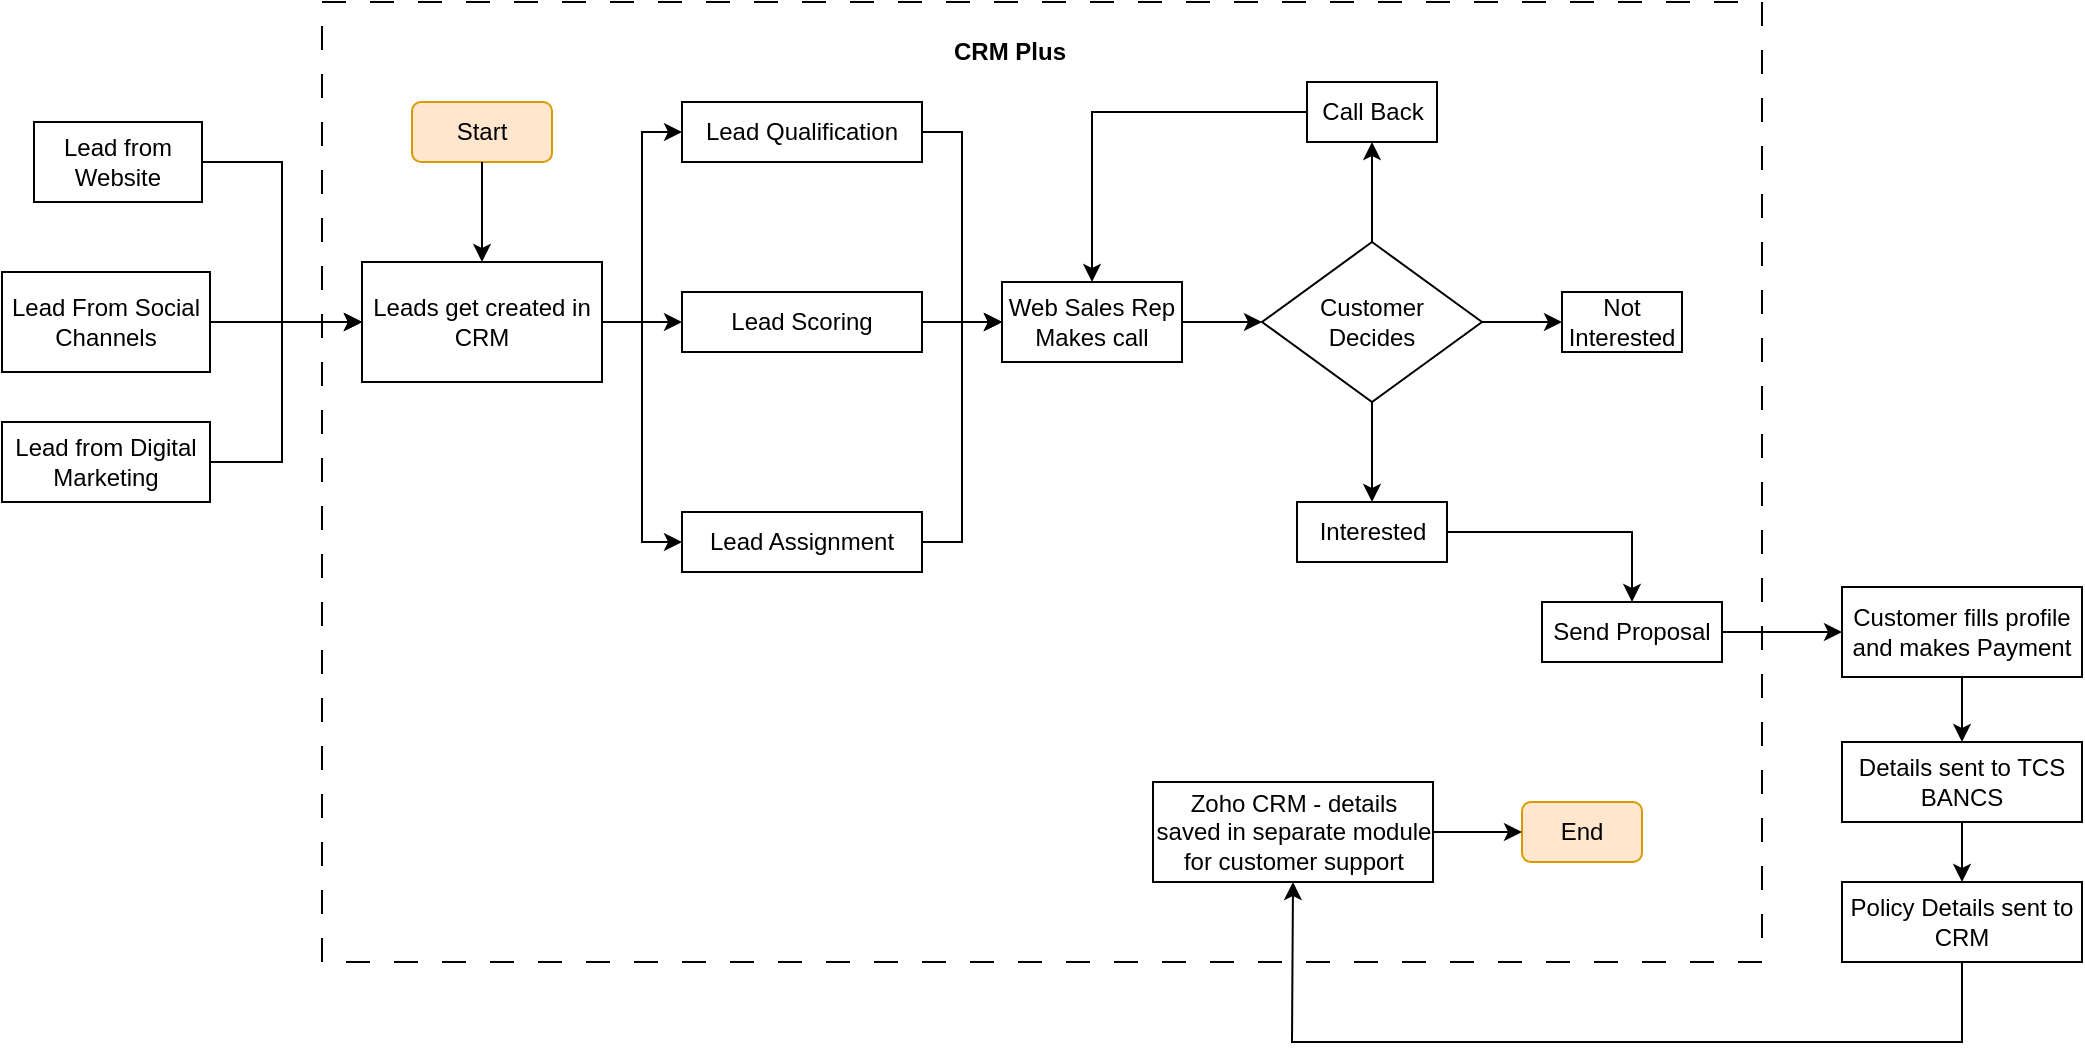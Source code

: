 <mxfile version="24.6.4" type="github">
  <diagram name="Page-1" id="cPXebE8d43cmAomiVw6z">
    <mxGraphModel dx="2532" dy="746" grid="1" gridSize="10" guides="1" tooltips="1" connect="1" arrows="1" fold="1" page="1" pageScale="1" pageWidth="1169" pageHeight="827" background="#ffffff" math="0" shadow="0">
      <root>
        <mxCell id="0" />
        <mxCell id="1" parent="0" />
        <mxCell id="bV7FO2X8cfTSc7pQmuVW-8" value="" style="rounded=0;whiteSpace=wrap;html=1;dashed=1;dashPattern=12 12;" parent="1" vertex="1">
          <mxGeometry x="-960" y="30" width="720" height="480" as="geometry" />
        </mxCell>
        <mxCell id="A-X3YyrhmLisC9hSUGzN-1" value="Not Interested" style="rounded=0;whiteSpace=wrap;html=1;" parent="1" vertex="1">
          <mxGeometry x="-340" y="175" width="60" height="30" as="geometry" />
        </mxCell>
        <mxCell id="A-X3YyrhmLisC9hSUGzN-18" value="" style="edgeStyle=orthogonalEdgeStyle;rounded=0;orthogonalLoop=1;jettySize=auto;html=1;" parent="1" source="A-X3YyrhmLisC9hSUGzN-2" target="A-X3YyrhmLisC9hSUGzN-1" edge="1">
          <mxGeometry relative="1" as="geometry" />
        </mxCell>
        <mxCell id="A-X3YyrhmLisC9hSUGzN-19" value="" style="edgeStyle=orthogonalEdgeStyle;rounded=0;orthogonalLoop=1;jettySize=auto;html=1;" parent="1" source="A-X3YyrhmLisC9hSUGzN-2" target="A-X3YyrhmLisC9hSUGzN-3" edge="1">
          <mxGeometry relative="1" as="geometry" />
        </mxCell>
        <mxCell id="A-X3YyrhmLisC9hSUGzN-20" value="" style="edgeStyle=orthogonalEdgeStyle;rounded=0;orthogonalLoop=1;jettySize=auto;html=1;" parent="1" source="A-X3YyrhmLisC9hSUGzN-2" target="A-X3YyrhmLisC9hSUGzN-4" edge="1">
          <mxGeometry relative="1" as="geometry" />
        </mxCell>
        <mxCell id="A-X3YyrhmLisC9hSUGzN-2" value="Customer&lt;br&gt;Decides" style="rhombus;whiteSpace=wrap;html=1;" parent="1" vertex="1">
          <mxGeometry x="-490" y="150" width="110" height="80" as="geometry" />
        </mxCell>
        <mxCell id="A-X3YyrhmLisC9hSUGzN-23" style="edgeStyle=orthogonalEdgeStyle;rounded=0;orthogonalLoop=1;jettySize=auto;html=1;entryX=0.5;entryY=0;entryDx=0;entryDy=0;" parent="1" source="A-X3YyrhmLisC9hSUGzN-3" target="A-X3YyrhmLisC9hSUGzN-6" edge="1">
          <mxGeometry relative="1" as="geometry" />
        </mxCell>
        <mxCell id="A-X3YyrhmLisC9hSUGzN-3" value="Call Back" style="rounded=0;whiteSpace=wrap;html=1;" parent="1" vertex="1">
          <mxGeometry x="-467.5" y="70" width="65" height="30" as="geometry" />
        </mxCell>
        <mxCell id="A-X3YyrhmLisC9hSUGzN-24" value="" style="edgeStyle=orthogonalEdgeStyle;rounded=0;orthogonalLoop=1;jettySize=auto;html=1;" parent="1" source="A-X3YyrhmLisC9hSUGzN-4" target="A-X3YyrhmLisC9hSUGzN-5" edge="1">
          <mxGeometry relative="1" as="geometry" />
        </mxCell>
        <mxCell id="A-X3YyrhmLisC9hSUGzN-4" value="Inte&lt;span style=&quot;background-color: initial;&quot;&gt;rested&lt;/span&gt;" style="rounded=0;whiteSpace=wrap;html=1;" parent="1" vertex="1">
          <mxGeometry x="-472.5" y="280" width="75" height="30" as="geometry" />
        </mxCell>
        <mxCell id="A-X3YyrhmLisC9hSUGzN-26" style="edgeStyle=orthogonalEdgeStyle;rounded=0;orthogonalLoop=1;jettySize=auto;html=1;entryX=0;entryY=0.5;entryDx=0;entryDy=0;" parent="1" source="A-X3YyrhmLisC9hSUGzN-5" target="A-X3YyrhmLisC9hSUGzN-15" edge="1">
          <mxGeometry relative="1" as="geometry" />
        </mxCell>
        <mxCell id="A-X3YyrhmLisC9hSUGzN-5" value="Send Proposal" style="rounded=0;whiteSpace=wrap;html=1;" parent="1" vertex="1">
          <mxGeometry x="-350" y="330" width="90" height="30" as="geometry" />
        </mxCell>
        <mxCell id="A-X3YyrhmLisC9hSUGzN-22" value="" style="edgeStyle=orthogonalEdgeStyle;rounded=0;orthogonalLoop=1;jettySize=auto;html=1;" parent="1" source="A-X3YyrhmLisC9hSUGzN-6" target="A-X3YyrhmLisC9hSUGzN-2" edge="1">
          <mxGeometry relative="1" as="geometry" />
        </mxCell>
        <mxCell id="A-X3YyrhmLisC9hSUGzN-6" value="Web Sales Rep Makes call" style="rounded=0;whiteSpace=wrap;html=1;" parent="1" vertex="1">
          <mxGeometry x="-620" y="170" width="90" height="40" as="geometry" />
        </mxCell>
        <mxCell id="A-X3YyrhmLisC9hSUGzN-34" style="edgeStyle=orthogonalEdgeStyle;rounded=0;orthogonalLoop=1;jettySize=auto;html=1;entryX=0;entryY=0.5;entryDx=0;entryDy=0;" parent="1" source="A-X3YyrhmLisC9hSUGzN-7" target="A-X3YyrhmLisC9hSUGzN-6" edge="1">
          <mxGeometry relative="1" as="geometry" />
        </mxCell>
        <mxCell id="A-X3YyrhmLisC9hSUGzN-7" value="Lead Qualification" style="rounded=0;whiteSpace=wrap;html=1;" parent="1" vertex="1">
          <mxGeometry x="-780" y="80" width="120" height="30" as="geometry" />
        </mxCell>
        <mxCell id="A-X3YyrhmLisC9hSUGzN-29" value="" style="edgeStyle=orthogonalEdgeStyle;rounded=0;orthogonalLoop=1;jettySize=auto;html=1;" parent="1" source="A-X3YyrhmLisC9hSUGzN-8" target="A-X3YyrhmLisC9hSUGzN-6" edge="1">
          <mxGeometry relative="1" as="geometry" />
        </mxCell>
        <mxCell id="A-X3YyrhmLisC9hSUGzN-8" value="Lead Scoring" style="rounded=0;whiteSpace=wrap;html=1;" parent="1" vertex="1">
          <mxGeometry x="-780" y="175" width="120" height="30" as="geometry" />
        </mxCell>
        <mxCell id="A-X3YyrhmLisC9hSUGzN-33" style="edgeStyle=orthogonalEdgeStyle;rounded=0;orthogonalLoop=1;jettySize=auto;html=1;entryX=0;entryY=0.5;entryDx=0;entryDy=0;" parent="1" source="A-X3YyrhmLisC9hSUGzN-9" target="A-X3YyrhmLisC9hSUGzN-6" edge="1">
          <mxGeometry relative="1" as="geometry" />
        </mxCell>
        <mxCell id="A-X3YyrhmLisC9hSUGzN-9" value="Lead Assignment" style="rounded=0;whiteSpace=wrap;html=1;" parent="1" vertex="1">
          <mxGeometry x="-780" y="285" width="120" height="30" as="geometry" />
        </mxCell>
        <mxCell id="A-X3YyrhmLisC9hSUGzN-35" value="" style="edgeStyle=orthogonalEdgeStyle;rounded=0;orthogonalLoop=1;jettySize=auto;html=1;" parent="1" source="A-X3YyrhmLisC9hSUGzN-11" target="A-X3YyrhmLisC9hSUGzN-8" edge="1">
          <mxGeometry relative="1" as="geometry" />
        </mxCell>
        <mxCell id="A-X3YyrhmLisC9hSUGzN-36" style="edgeStyle=orthogonalEdgeStyle;rounded=0;orthogonalLoop=1;jettySize=auto;html=1;entryX=0;entryY=0.5;entryDx=0;entryDy=0;" parent="1" source="A-X3YyrhmLisC9hSUGzN-11" target="A-X3YyrhmLisC9hSUGzN-7" edge="1">
          <mxGeometry relative="1" as="geometry" />
        </mxCell>
        <mxCell id="A-X3YyrhmLisC9hSUGzN-37" style="edgeStyle=orthogonalEdgeStyle;rounded=0;orthogonalLoop=1;jettySize=auto;html=1;entryX=0;entryY=0.5;entryDx=0;entryDy=0;" parent="1" source="A-X3YyrhmLisC9hSUGzN-11" target="A-X3YyrhmLisC9hSUGzN-9" edge="1">
          <mxGeometry relative="1" as="geometry" />
        </mxCell>
        <mxCell id="A-X3YyrhmLisC9hSUGzN-11" value="Leads get created in CRM" style="rounded=0;whiteSpace=wrap;html=1;" parent="1" vertex="1">
          <mxGeometry x="-940" y="160" width="120" height="60" as="geometry" />
        </mxCell>
        <mxCell id="A-X3YyrhmLisC9hSUGzN-41" style="edgeStyle=orthogonalEdgeStyle;rounded=0;orthogonalLoop=1;jettySize=auto;html=1;entryX=0;entryY=0.5;entryDx=0;entryDy=0;" parent="1" source="A-X3YyrhmLisC9hSUGzN-12" target="A-X3YyrhmLisC9hSUGzN-11" edge="1">
          <mxGeometry relative="1" as="geometry" />
        </mxCell>
        <mxCell id="A-X3YyrhmLisC9hSUGzN-12" value="Lead from Website" style="rounded=0;whiteSpace=wrap;html=1;" parent="1" vertex="1">
          <mxGeometry x="-1104" y="90" width="84" height="40" as="geometry" />
        </mxCell>
        <mxCell id="A-X3YyrhmLisC9hSUGzN-39" style="edgeStyle=orthogonalEdgeStyle;rounded=0;orthogonalLoop=1;jettySize=auto;html=1;" parent="1" source="A-X3YyrhmLisC9hSUGzN-13" target="A-X3YyrhmLisC9hSUGzN-11" edge="1">
          <mxGeometry relative="1" as="geometry" />
        </mxCell>
        <mxCell id="A-X3YyrhmLisC9hSUGzN-13" value="Lead From Social Channels" style="rounded=0;whiteSpace=wrap;html=1;" parent="1" vertex="1">
          <mxGeometry x="-1120" y="165" width="104" height="50" as="geometry" />
        </mxCell>
        <mxCell id="A-X3YyrhmLisC9hSUGzN-14" value="Lead from Digital Marketing" style="rounded=0;whiteSpace=wrap;html=1;" parent="1" vertex="1">
          <mxGeometry x="-1120" y="240" width="104" height="40" as="geometry" />
        </mxCell>
        <mxCell id="A-X3YyrhmLisC9hSUGzN-27" value="" style="edgeStyle=orthogonalEdgeStyle;rounded=0;orthogonalLoop=1;jettySize=auto;html=1;" parent="1" source="A-X3YyrhmLisC9hSUGzN-15" target="A-X3YyrhmLisC9hSUGzN-16" edge="1">
          <mxGeometry relative="1" as="geometry" />
        </mxCell>
        <mxCell id="A-X3YyrhmLisC9hSUGzN-15" value="Customer fills profile and makes Payment" style="rounded=0;whiteSpace=wrap;html=1;" parent="1" vertex="1">
          <mxGeometry x="-200" y="322.5" width="120" height="45" as="geometry" />
        </mxCell>
        <mxCell id="A-X3YyrhmLisC9hSUGzN-28" value="" style="edgeStyle=orthogonalEdgeStyle;rounded=0;orthogonalLoop=1;jettySize=auto;html=1;" parent="1" source="A-X3YyrhmLisC9hSUGzN-16" target="A-X3YyrhmLisC9hSUGzN-17" edge="1">
          <mxGeometry relative="1" as="geometry" />
        </mxCell>
        <mxCell id="A-X3YyrhmLisC9hSUGzN-16" value="Details sent to TCS BANCS" style="rounded=0;whiteSpace=wrap;html=1;" parent="1" vertex="1">
          <mxGeometry x="-200" y="400" width="120" height="40" as="geometry" />
        </mxCell>
        <mxCell id="A-X3YyrhmLisC9hSUGzN-17" value="&lt;div&gt;Policy Details sent to CRM&lt;/div&gt;" style="rounded=0;whiteSpace=wrap;html=1;" parent="1" vertex="1">
          <mxGeometry x="-200" y="470" width="120" height="40" as="geometry" />
        </mxCell>
        <mxCell id="A-X3YyrhmLisC9hSUGzN-43" value="Zoho CRM - details saved in separate module for customer support" style="rounded=0;whiteSpace=wrap;html=1;" parent="1" vertex="1">
          <mxGeometry x="-544.5" y="420" width="140" height="50" as="geometry" />
        </mxCell>
        <mxCell id="bV7FO2X8cfTSc7pQmuVW-1" value="Start" style="rounded=1;whiteSpace=wrap;html=1;fillColor=#ffe6cc;strokeColor=#d79b00;" parent="1" vertex="1">
          <mxGeometry x="-915" y="80" width="70" height="30" as="geometry" />
        </mxCell>
        <mxCell id="bV7FO2X8cfTSc7pQmuVW-2" value="" style="endArrow=classic;html=1;rounded=0;exitX=0.5;exitY=1;exitDx=0;exitDy=0;entryX=0.5;entryY=0;entryDx=0;entryDy=0;" parent="1" source="bV7FO2X8cfTSc7pQmuVW-1" target="A-X3YyrhmLisC9hSUGzN-11" edge="1">
          <mxGeometry width="50" height="50" relative="1" as="geometry">
            <mxPoint x="-870" y="210" as="sourcePoint" />
            <mxPoint x="-820" y="160" as="targetPoint" />
          </mxGeometry>
        </mxCell>
        <mxCell id="bV7FO2X8cfTSc7pQmuVW-3" value="" style="endArrow=classic;html=1;rounded=0;exitX=1;exitY=0.5;exitDx=0;exitDy=0;entryX=0;entryY=0.5;entryDx=0;entryDy=0;" parent="1" source="A-X3YyrhmLisC9hSUGzN-14" target="A-X3YyrhmLisC9hSUGzN-11" edge="1">
          <mxGeometry width="50" height="50" relative="1" as="geometry">
            <mxPoint x="-870" y="210" as="sourcePoint" />
            <mxPoint x="-820" y="160" as="targetPoint" />
            <Array as="points">
              <mxPoint x="-980" y="260" />
              <mxPoint x="-980" y="190" />
            </Array>
          </mxGeometry>
        </mxCell>
        <mxCell id="bV7FO2X8cfTSc7pQmuVW-4" style="edgeStyle=orthogonalEdgeStyle;rounded=0;orthogonalLoop=1;jettySize=auto;html=1;exitX=0.5;exitY=1;exitDx=0;exitDy=0;" parent="1" source="A-X3YyrhmLisC9hSUGzN-1" target="A-X3YyrhmLisC9hSUGzN-1" edge="1">
          <mxGeometry relative="1" as="geometry" />
        </mxCell>
        <mxCell id="bV7FO2X8cfTSc7pQmuVW-5" value="" style="endArrow=classic;html=1;rounded=0;exitX=0.5;exitY=1;exitDx=0;exitDy=0;entryX=0.5;entryY=1;entryDx=0;entryDy=0;" parent="1" source="A-X3YyrhmLisC9hSUGzN-17" target="A-X3YyrhmLisC9hSUGzN-43" edge="1">
          <mxGeometry width="50" height="50" relative="1" as="geometry">
            <mxPoint x="-330" y="560" as="sourcePoint" />
            <mxPoint x="-280" y="510" as="targetPoint" />
            <Array as="points">
              <mxPoint x="-140" y="550" />
              <mxPoint x="-475" y="550" />
            </Array>
          </mxGeometry>
        </mxCell>
        <mxCell id="bV7FO2X8cfTSc7pQmuVW-6" value="End" style="rounded=1;whiteSpace=wrap;html=1;fillColor=#ffe6cc;strokeColor=#d79b00;" parent="1" vertex="1">
          <mxGeometry x="-360" y="430" width="60" height="30" as="geometry" />
        </mxCell>
        <mxCell id="bV7FO2X8cfTSc7pQmuVW-7" value="" style="endArrow=classic;html=1;rounded=0;exitX=1;exitY=0.5;exitDx=0;exitDy=0;entryX=0;entryY=0.5;entryDx=0;entryDy=0;" parent="1" source="A-X3YyrhmLisC9hSUGzN-43" target="bV7FO2X8cfTSc7pQmuVW-6" edge="1">
          <mxGeometry width="50" height="50" relative="1" as="geometry">
            <mxPoint x="-530" y="530" as="sourcePoint" />
            <mxPoint x="-480" y="480" as="targetPoint" />
          </mxGeometry>
        </mxCell>
        <mxCell id="bV7FO2X8cfTSc7pQmuVW-9" value="CRM Plus" style="text;strokeColor=none;fillColor=none;align=left;verticalAlign=middle;spacingLeft=4;spacingRight=4;overflow=hidden;points=[[0,0.5],[1,0.5]];portConstraint=eastwest;rotatable=0;whiteSpace=wrap;html=1;fontStyle=1" parent="1" vertex="1">
          <mxGeometry x="-650" y="40" width="80" height="30" as="geometry" />
        </mxCell>
      </root>
    </mxGraphModel>
  </diagram>
</mxfile>
